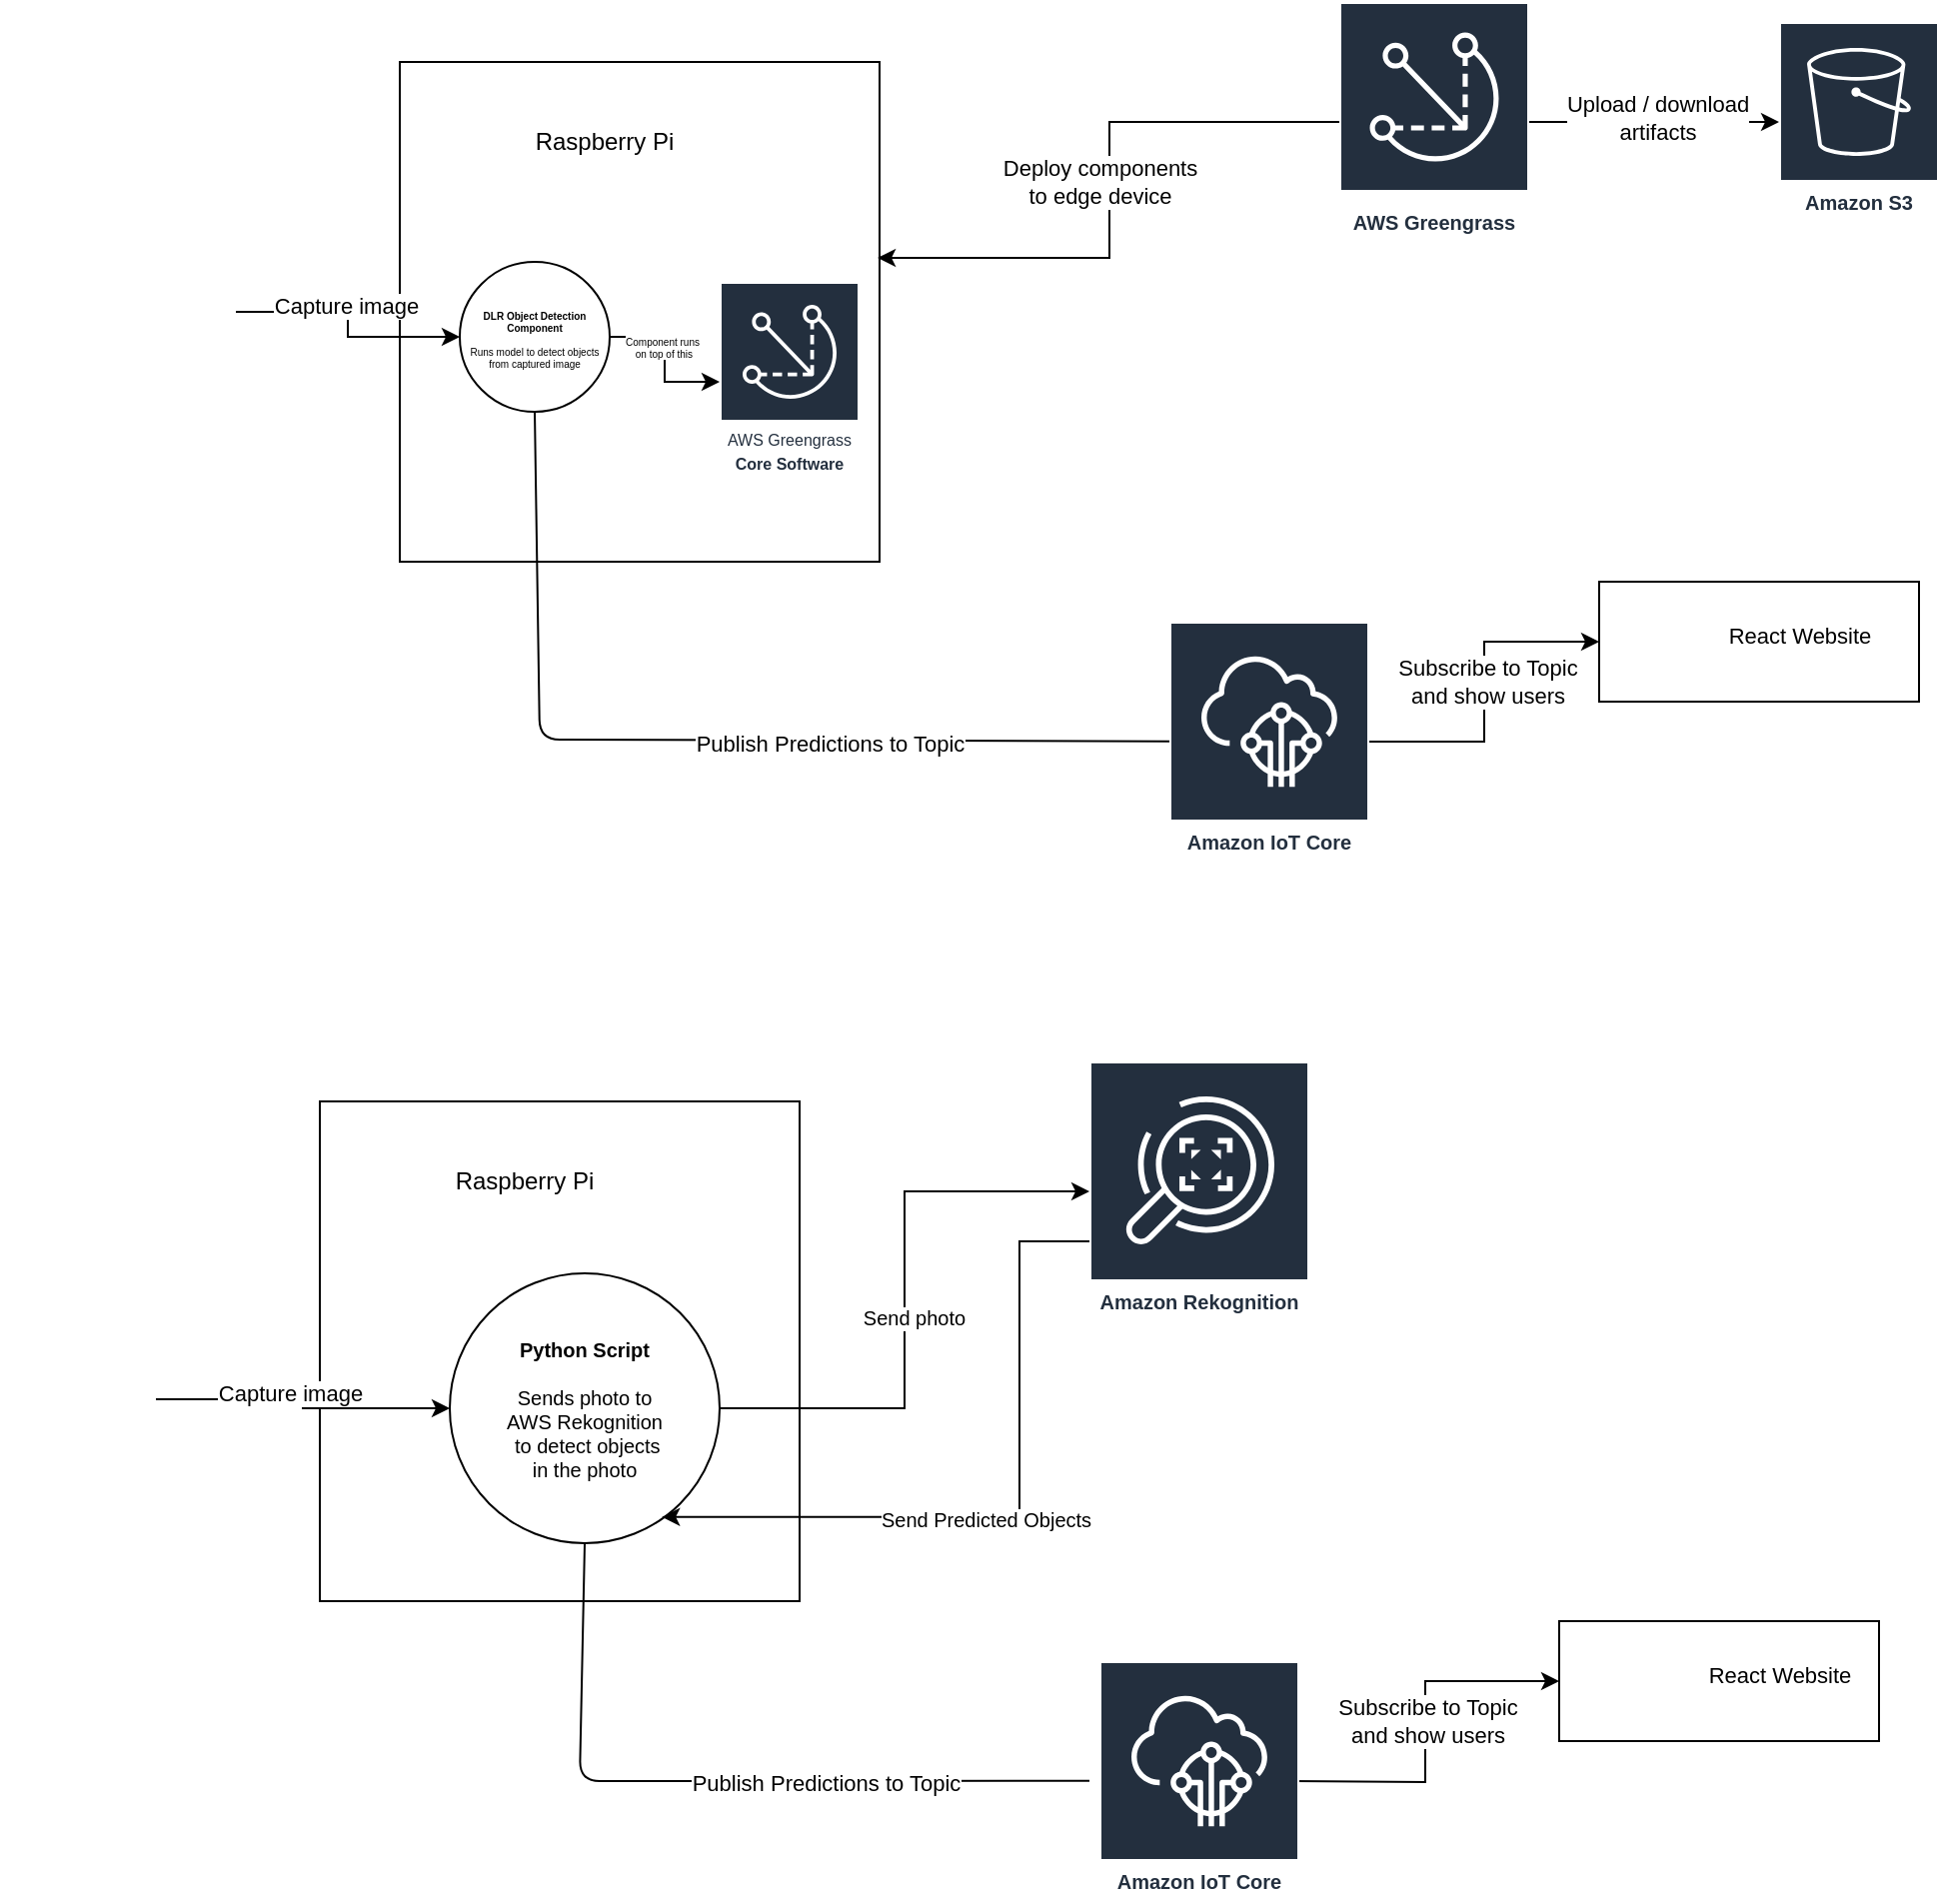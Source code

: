 <mxfile version="14.8.4" type="github">
  <diagram id="Y40r3B8HgDiXXdJhaSby" name="Page-1">
    <mxGraphModel dx="2742" dy="1068" grid="1" gridSize="10" guides="1" tooltips="1" connect="1" arrows="1" fold="1" page="1" pageScale="1" pageWidth="850" pageHeight="1100" math="0" shadow="0">
      <root>
        <mxCell id="0" />
        <mxCell id="1" parent="0" />
        <mxCell id="J2iUKXydOHswvF2ia5N5-20" value="" style="rounded=0;whiteSpace=wrap;html=1;" vertex="1" parent="1">
          <mxGeometry x="640" y="390" width="160" height="60" as="geometry" />
        </mxCell>
        <mxCell id="J2iUKXydOHswvF2ia5N5-6" value="" style="rounded=0;whiteSpace=wrap;html=1;" vertex="1" parent="1">
          <mxGeometry x="40" y="130" width="240" height="250" as="geometry" />
        </mxCell>
        <mxCell id="J2iUKXydOHswvF2ia5N5-22" style="edgeStyle=orthogonalEdgeStyle;rounded=0;orthogonalLoop=1;jettySize=auto;html=1;entryX=0;entryY=0.5;entryDx=0;entryDy=0;" edge="1" parent="1" source="J2iUKXydOHswvF2ia5N5-3" target="J2iUKXydOHswvF2ia5N5-20">
          <mxGeometry relative="1" as="geometry" />
        </mxCell>
        <mxCell id="J2iUKXydOHswvF2ia5N5-23" value="Subscribe to Topic &lt;br&gt;and show users" style="edgeLabel;html=1;align=center;verticalAlign=middle;resizable=0;points=[];" vertex="1" connectable="0" parent="J2iUKXydOHswvF2ia5N5-22">
          <mxGeometry x="0.101" y="-1" relative="1" as="geometry">
            <mxPoint y="3" as="offset" />
          </mxGeometry>
        </mxCell>
        <mxCell id="J2iUKXydOHswvF2ia5N5-3" value="Amazon IoT Core" style="outlineConnect=0;fontColor=#232F3E;gradientColor=none;strokeColor=#ffffff;fillColor=#232F3E;dashed=0;verticalLabelPosition=middle;verticalAlign=bottom;align=center;html=1;whiteSpace=wrap;fontSize=10;fontStyle=1;spacing=3;shape=mxgraph.aws4.productIcon;prIcon=mxgraph.aws4.iot_core;" vertex="1" parent="1">
          <mxGeometry x="425" y="410" width="100" height="120" as="geometry" />
        </mxCell>
        <mxCell id="J2iUKXydOHswvF2ia5N5-14" style="edgeStyle=orthogonalEdgeStyle;rounded=0;orthogonalLoop=1;jettySize=auto;html=1;entryX=0.996;entryY=0.392;entryDx=0;entryDy=0;entryPerimeter=0;" edge="1" parent="1" source="J2iUKXydOHswvF2ia5N5-5" target="J2iUKXydOHswvF2ia5N5-6">
          <mxGeometry relative="1" as="geometry" />
        </mxCell>
        <mxCell id="J2iUKXydOHswvF2ia5N5-15" value="Deploy components &lt;br&gt;to edge device" style="edgeLabel;html=1;align=center;verticalAlign=middle;resizable=0;points=[];" vertex="1" connectable="0" parent="J2iUKXydOHswvF2ia5N5-14">
          <mxGeometry x="0.612" y="-1" relative="1" as="geometry">
            <mxPoint x="53" y="-37" as="offset" />
          </mxGeometry>
        </mxCell>
        <mxCell id="J2iUKXydOHswvF2ia5N5-17" style="edgeStyle=orthogonalEdgeStyle;rounded=0;orthogonalLoop=1;jettySize=auto;html=1;" edge="1" parent="1" source="J2iUKXydOHswvF2ia5N5-5" target="J2iUKXydOHswvF2ia5N5-16">
          <mxGeometry relative="1" as="geometry" />
        </mxCell>
        <mxCell id="J2iUKXydOHswvF2ia5N5-18" value="Upload / download&lt;br&gt;artifacts" style="edgeLabel;html=1;align=center;verticalAlign=middle;resizable=0;points=[];" vertex="1" connectable="0" parent="J2iUKXydOHswvF2ia5N5-17">
          <mxGeometry x="0.025" y="3" relative="1" as="geometry">
            <mxPoint y="1" as="offset" />
          </mxGeometry>
        </mxCell>
        <mxCell id="J2iUKXydOHswvF2ia5N5-5" value="AWS Greengrass" style="outlineConnect=0;fontColor=#232F3E;gradientColor=none;strokeColor=#ffffff;fillColor=#232F3E;dashed=0;verticalLabelPosition=middle;verticalAlign=bottom;align=center;html=1;whiteSpace=wrap;fontSize=10;fontStyle=1;spacing=3;shape=mxgraph.aws4.productIcon;prIcon=mxgraph.aws4.greengrass;" vertex="1" parent="1">
          <mxGeometry x="510" y="100" width="95" height="120" as="geometry" />
        </mxCell>
        <mxCell id="J2iUKXydOHswvF2ia5N5-7" value="" style="shape=image;html=1;verticalAlign=top;verticalLabelPosition=bottom;labelBackgroundColor=#ffffff;imageAspect=0;aspect=fixed;image=https://cdn4.iconfinder.com/data/icons/logos-and-brands/512/272_Raspberry_Pi_logo-128.png" vertex="1" parent="1">
          <mxGeometry x="50" y="145" width="50" height="50" as="geometry" />
        </mxCell>
        <mxCell id="J2iUKXydOHswvF2ia5N5-9" value="Raspberry Pi" style="text;html=1;strokeColor=none;fillColor=none;align=center;verticalAlign=middle;whiteSpace=wrap;rounded=0;" vertex="1" parent="1">
          <mxGeometry x="100" y="160" width="85" height="20" as="geometry" />
        </mxCell>
        <mxCell id="J2iUKXydOHswvF2ia5N5-10" value="&lt;font style=&quot;font-size: 8px&quot;&gt;&lt;span style=&quot;font-weight: normal&quot;&gt;AWS Greengrass &lt;/span&gt;Core Software&lt;/font&gt;" style="outlineConnect=0;fontColor=#232F3E;gradientColor=none;strokeColor=#ffffff;fillColor=#232F3E;dashed=0;verticalLabelPosition=middle;verticalAlign=bottom;align=center;html=1;whiteSpace=wrap;fontSize=10;fontStyle=1;spacing=3;shape=mxgraph.aws4.productIcon;prIcon=mxgraph.aws4.greengrass;" vertex="1" parent="1">
          <mxGeometry x="200" y="240" width="70" height="100" as="geometry" />
        </mxCell>
        <mxCell id="J2iUKXydOHswvF2ia5N5-28" style="edgeStyle=orthogonalEdgeStyle;rounded=0;orthogonalLoop=1;jettySize=auto;html=1;fontSize=5;" edge="1" parent="1" source="J2iUKXydOHswvF2ia5N5-11" target="J2iUKXydOHswvF2ia5N5-10">
          <mxGeometry relative="1" as="geometry" />
        </mxCell>
        <mxCell id="J2iUKXydOHswvF2ia5N5-29" value="Component runs&lt;br&gt;&amp;nbsp;on top of this" style="edgeLabel;html=1;align=center;verticalAlign=middle;resizable=0;points=[];fontSize=5;" vertex="1" connectable="0" parent="J2iUKXydOHswvF2ia5N5-28">
          <mxGeometry x="-0.186" y="-2" relative="1" as="geometry">
            <mxPoint as="offset" />
          </mxGeometry>
        </mxCell>
        <mxCell id="J2iUKXydOHswvF2ia5N5-11" value="&lt;font style=&quot;font-size: 5px;&quot;&gt;&lt;b style=&quot;font-size: 5px;&quot;&gt;DLR Object Detection Component&lt;/b&gt;&lt;br style=&quot;font-size: 5px;&quot;&gt;&lt;br style=&quot;font-size: 5px;&quot;&gt;Runs model to detect objects from captured image&lt;br style=&quot;font-size: 5px;&quot;&gt;&lt;/font&gt;" style="ellipse;whiteSpace=wrap;html=1;aspect=fixed;fontSize=5;" vertex="1" parent="1">
          <mxGeometry x="70" y="230" width="75" height="75" as="geometry" />
        </mxCell>
        <mxCell id="J2iUKXydOHswvF2ia5N5-12" value="" style="endArrow=none;html=1;exitX=0.5;exitY=1;exitDx=0;exitDy=0;" edge="1" parent="1" source="J2iUKXydOHswvF2ia5N5-11" target="J2iUKXydOHswvF2ia5N5-3">
          <mxGeometry width="50" height="50" relative="1" as="geometry">
            <mxPoint x="90" y="340" as="sourcePoint" />
            <mxPoint x="140" y="290" as="targetPoint" />
            <Array as="points">
              <mxPoint x="110" y="469" />
            </Array>
          </mxGeometry>
        </mxCell>
        <mxCell id="J2iUKXydOHswvF2ia5N5-13" value="Publish Predictions to Topic" style="edgeLabel;html=1;align=center;verticalAlign=middle;resizable=0;points=[];" vertex="1" connectable="0" parent="J2iUKXydOHswvF2ia5N5-12">
          <mxGeometry x="0.291" y="-5" relative="1" as="geometry">
            <mxPoint y="-4" as="offset" />
          </mxGeometry>
        </mxCell>
        <mxCell id="J2iUKXydOHswvF2ia5N5-16" value="Amazon S3" style="outlineConnect=0;fontColor=#232F3E;gradientColor=none;strokeColor=#ffffff;fillColor=#232F3E;dashed=0;verticalLabelPosition=middle;verticalAlign=bottom;align=center;html=1;whiteSpace=wrap;fontSize=10;fontStyle=1;spacing=3;shape=mxgraph.aws4.productIcon;prIcon=mxgraph.aws4.s3;" vertex="1" parent="1">
          <mxGeometry x="730" y="110" width="80" height="100" as="geometry" />
        </mxCell>
        <mxCell id="J2iUKXydOHswvF2ia5N5-19" value="" style="shape=image;html=1;verticalAlign=top;verticalLabelPosition=bottom;labelBackgroundColor=#ffffff;imageAspect=0;aspect=fixed;image=https://cdn4.iconfinder.com/data/icons/logos-3/600/React.js_logo-128.png" vertex="1" parent="1">
          <mxGeometry x="650" y="400" width="40" height="40" as="geometry" />
        </mxCell>
        <mxCell id="J2iUKXydOHswvF2ia5N5-21" value="&lt;br&gt;React Website" style="edgeLabel;html=1;align=center;verticalAlign=middle;resizable=0;points=[];" vertex="1" connectable="0" parent="1">
          <mxGeometry x="739.997" y="410" as="geometry" />
        </mxCell>
        <mxCell id="J2iUKXydOHswvF2ia5N5-26" style="edgeStyle=orthogonalEdgeStyle;rounded=0;orthogonalLoop=1;jettySize=auto;html=1;" edge="1" parent="1" source="J2iUKXydOHswvF2ia5N5-25" target="J2iUKXydOHswvF2ia5N5-11">
          <mxGeometry relative="1" as="geometry" />
        </mxCell>
        <mxCell id="J2iUKXydOHswvF2ia5N5-27" value="Capture image" style="edgeLabel;html=1;align=center;verticalAlign=middle;resizable=0;points=[];" vertex="1" connectable="0" parent="J2iUKXydOHswvF2ia5N5-26">
          <mxGeometry x="-0.12" y="3" relative="1" as="geometry">
            <mxPoint as="offset" />
          </mxGeometry>
        </mxCell>
        <mxCell id="J2iUKXydOHswvF2ia5N5-25" value="" style="shape=image;html=1;verticalAlign=top;verticalLabelPosition=bottom;labelBackgroundColor=#ffffff;imageAspect=0;aspect=fixed;image=https://cdn4.iconfinder.com/data/icons/ionicons/512/icon-camera-128.png" vertex="1" parent="1">
          <mxGeometry x="-120" y="216" width="78" height="78" as="geometry" />
        </mxCell>
        <mxCell id="J2iUKXydOHswvF2ia5N5-30" value="" style="rounded=0;whiteSpace=wrap;html=1;" vertex="1" parent="1">
          <mxGeometry x="620" y="910" width="160" height="60" as="geometry" />
        </mxCell>
        <mxCell id="J2iUKXydOHswvF2ia5N5-31" value="" style="rounded=0;whiteSpace=wrap;html=1;" vertex="1" parent="1">
          <mxGeometry y="650" width="240" height="250" as="geometry" />
        </mxCell>
        <mxCell id="J2iUKXydOHswvF2ia5N5-32" style="edgeStyle=orthogonalEdgeStyle;rounded=0;orthogonalLoop=1;jettySize=auto;html=1;entryX=0;entryY=0.5;entryDx=0;entryDy=0;" edge="1" parent="1" target="J2iUKXydOHswvF2ia5N5-30">
          <mxGeometry relative="1" as="geometry">
            <mxPoint x="485" y="990" as="sourcePoint" />
          </mxGeometry>
        </mxCell>
        <mxCell id="J2iUKXydOHswvF2ia5N5-33" value="Subscribe to Topic &lt;br&gt;and show users" style="edgeLabel;html=1;align=center;verticalAlign=middle;resizable=0;points=[];" vertex="1" connectable="0" parent="J2iUKXydOHswvF2ia5N5-32">
          <mxGeometry x="0.101" y="-1" relative="1" as="geometry">
            <mxPoint y="3" as="offset" />
          </mxGeometry>
        </mxCell>
        <mxCell id="J2iUKXydOHswvF2ia5N5-39" value="" style="shape=image;html=1;verticalAlign=top;verticalLabelPosition=bottom;labelBackgroundColor=#ffffff;imageAspect=0;aspect=fixed;image=https://cdn4.iconfinder.com/data/icons/logos-and-brands/512/272_Raspberry_Pi_logo-128.png" vertex="1" parent="1">
          <mxGeometry x="10" y="665" width="50" height="50" as="geometry" />
        </mxCell>
        <mxCell id="J2iUKXydOHswvF2ia5N5-40" value="Raspberry Pi" style="text;html=1;strokeColor=none;fillColor=none;align=center;verticalAlign=middle;whiteSpace=wrap;rounded=0;" vertex="1" parent="1">
          <mxGeometry x="60" y="680" width="85" height="20" as="geometry" />
        </mxCell>
        <mxCell id="J2iUKXydOHswvF2ia5N5-44" value="&lt;font style=&quot;font-size: 10px&quot;&gt;&lt;b&gt;Python Script&lt;br&gt;&lt;/b&gt;&lt;br&gt;Sends photo to &lt;br&gt;AWS Rekognition&lt;br&gt;&amp;nbsp;to detect objects &lt;br&gt;in the photo&lt;br style=&quot;font-size: 5px&quot;&gt;&lt;/font&gt;" style="ellipse;whiteSpace=wrap;html=1;aspect=fixed;fontSize=5;" vertex="1" parent="1">
          <mxGeometry x="65" y="736" width="135" height="135" as="geometry" />
        </mxCell>
        <mxCell id="J2iUKXydOHswvF2ia5N5-45" value="" style="endArrow=none;html=1;exitX=0.5;exitY=1;exitDx=0;exitDy=0;" edge="1" parent="1" source="J2iUKXydOHswvF2ia5N5-44">
          <mxGeometry width="50" height="50" relative="1" as="geometry">
            <mxPoint x="50" y="860" as="sourcePoint" />
            <mxPoint x="385" y="989.863" as="targetPoint" />
            <Array as="points">
              <mxPoint x="130" y="990" />
            </Array>
          </mxGeometry>
        </mxCell>
        <mxCell id="J2iUKXydOHswvF2ia5N5-46" value="Publish Predictions to Topic" style="edgeLabel;html=1;align=center;verticalAlign=middle;resizable=0;points=[];" vertex="1" connectable="0" parent="J2iUKXydOHswvF2ia5N5-45">
          <mxGeometry x="0.291" y="-5" relative="1" as="geometry">
            <mxPoint y="-4" as="offset" />
          </mxGeometry>
        </mxCell>
        <mxCell id="J2iUKXydOHswvF2ia5N5-47" value="" style="shape=image;html=1;verticalAlign=top;verticalLabelPosition=bottom;labelBackgroundColor=#ffffff;imageAspect=0;aspect=fixed;image=https://cdn4.iconfinder.com/data/icons/logos-3/600/React.js_logo-128.png" vertex="1" parent="1">
          <mxGeometry x="640" y="920" width="40" height="40" as="geometry" />
        </mxCell>
        <mxCell id="J2iUKXydOHswvF2ia5N5-48" value="&lt;br&gt;React Website" style="edgeLabel;html=1;align=center;verticalAlign=middle;resizable=0;points=[];" vertex="1" connectable="0" parent="1">
          <mxGeometry x="729.997" y="930" as="geometry" />
        </mxCell>
        <mxCell id="J2iUKXydOHswvF2ia5N5-49" style="edgeStyle=orthogonalEdgeStyle;rounded=0;orthogonalLoop=1;jettySize=auto;html=1;" edge="1" parent="1" source="J2iUKXydOHswvF2ia5N5-51" target="J2iUKXydOHswvF2ia5N5-44">
          <mxGeometry relative="1" as="geometry" />
        </mxCell>
        <mxCell id="J2iUKXydOHswvF2ia5N5-50" value="Capture image" style="edgeLabel;html=1;align=center;verticalAlign=middle;resizable=0;points=[];" vertex="1" connectable="0" parent="J2iUKXydOHswvF2ia5N5-49">
          <mxGeometry x="-0.12" y="3" relative="1" as="geometry">
            <mxPoint as="offset" />
          </mxGeometry>
        </mxCell>
        <mxCell id="J2iUKXydOHswvF2ia5N5-51" value="" style="shape=image;html=1;verticalAlign=top;verticalLabelPosition=bottom;labelBackgroundColor=#ffffff;imageAspect=0;aspect=fixed;image=https://cdn4.iconfinder.com/data/icons/ionicons/512/icon-camera-128.png" vertex="1" parent="1">
          <mxGeometry x="-160" y="760" width="78" height="78" as="geometry" />
        </mxCell>
        <mxCell id="J2iUKXydOHswvF2ia5N5-52" value="Amazon IoT Core" style="outlineConnect=0;fontColor=#232F3E;gradientColor=none;strokeColor=#ffffff;fillColor=#232F3E;dashed=0;verticalLabelPosition=middle;verticalAlign=bottom;align=center;html=1;whiteSpace=wrap;fontSize=10;fontStyle=1;spacing=3;shape=mxgraph.aws4.productIcon;prIcon=mxgraph.aws4.iot_core;" vertex="1" parent="1">
          <mxGeometry x="390" y="930" width="100" height="120" as="geometry" />
        </mxCell>
        <mxCell id="J2iUKXydOHswvF2ia5N5-56" style="edgeStyle=orthogonalEdgeStyle;rounded=0;orthogonalLoop=1;jettySize=auto;html=1;entryX=1;entryY=0.5;entryDx=0;entryDy=0;fontSize=5;horizontal=0;endArrow=none;endFill=0;startArrow=classic;startFill=1;" edge="1" parent="1" source="J2iUKXydOHswvF2ia5N5-55" target="J2iUKXydOHswvF2ia5N5-44">
          <mxGeometry relative="1" as="geometry" />
        </mxCell>
        <mxCell id="J2iUKXydOHswvF2ia5N5-57" value="&lt;font style=&quot;font-size: 10px&quot;&gt;Send photo&lt;br&gt;&lt;/font&gt;" style="edgeLabel;html=1;align=center;verticalAlign=middle;resizable=0;points=[];fontSize=5;" vertex="1" connectable="0" parent="J2iUKXydOHswvF2ia5N5-56">
          <mxGeometry x="0.058" y="4" relative="1" as="geometry">
            <mxPoint as="offset" />
          </mxGeometry>
        </mxCell>
        <mxCell id="J2iUKXydOHswvF2ia5N5-58" style="edgeStyle=orthogonalEdgeStyle;rounded=0;orthogonalLoop=1;jettySize=auto;html=1;entryX=0.786;entryY=0.903;entryDx=0;entryDy=0;entryPerimeter=0;fontSize=5;startArrow=none;startFill=0;endArrow=classic;endFill=1;" edge="1" parent="1" source="J2iUKXydOHswvF2ia5N5-55" target="J2iUKXydOHswvF2ia5N5-44">
          <mxGeometry relative="1" as="geometry">
            <Array as="points">
              <mxPoint x="350" y="720" />
              <mxPoint x="350" y="858" />
            </Array>
          </mxGeometry>
        </mxCell>
        <mxCell id="J2iUKXydOHswvF2ia5N5-59" value="&lt;font style=&quot;font-size: 10px&quot;&gt;Send Predicted Objects&lt;/font&gt;" style="edgeLabel;html=1;align=center;verticalAlign=middle;resizable=0;points=[];fontSize=5;" vertex="1" connectable="0" parent="J2iUKXydOHswvF2ia5N5-58">
          <mxGeometry x="0.084" y="1" relative="1" as="geometry">
            <mxPoint as="offset" />
          </mxGeometry>
        </mxCell>
        <mxCell id="J2iUKXydOHswvF2ia5N5-55" value="Amazon Rekognition" style="outlineConnect=0;fontColor=#232F3E;gradientColor=none;strokeColor=#ffffff;fillColor=#232F3E;dashed=0;verticalLabelPosition=middle;verticalAlign=bottom;align=center;html=1;whiteSpace=wrap;fontSize=10;fontStyle=1;spacing=3;shape=mxgraph.aws4.productIcon;prIcon=mxgraph.aws4.rekognition;" vertex="1" parent="1">
          <mxGeometry x="385" y="630" width="110" height="130" as="geometry" />
        </mxCell>
      </root>
    </mxGraphModel>
  </diagram>
</mxfile>
